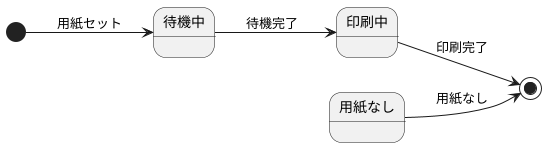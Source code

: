 @startuml 演習6-1
left to right direction
[*] --> 待機中 : 用紙セット
待機中 --> 印刷中 : 待機完了
印刷中 --> [*] : 印刷完了
用紙なし --> [*] :用紙なし
@enduml